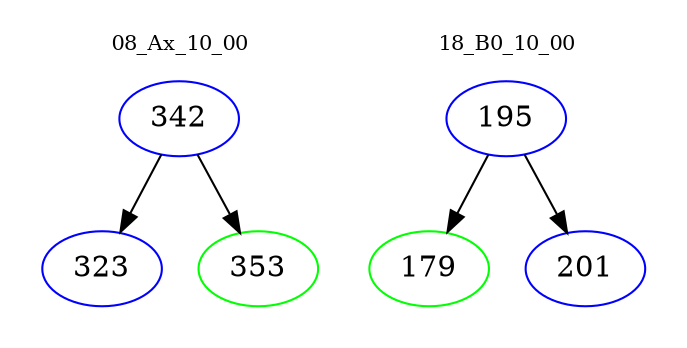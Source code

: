 digraph{
subgraph cluster_0 {
color = white
label = "08_Ax_10_00";
fontsize=10;
T0_342 [label="342", color="blue"]
T0_342 -> T0_323 [color="black"]
T0_323 [label="323", color="blue"]
T0_342 -> T0_353 [color="black"]
T0_353 [label="353", color="green"]
}
subgraph cluster_1 {
color = white
label = "18_B0_10_00";
fontsize=10;
T1_195 [label="195", color="blue"]
T1_195 -> T1_179 [color="black"]
T1_179 [label="179", color="green"]
T1_195 -> T1_201 [color="black"]
T1_201 [label="201", color="blue"]
}
}
